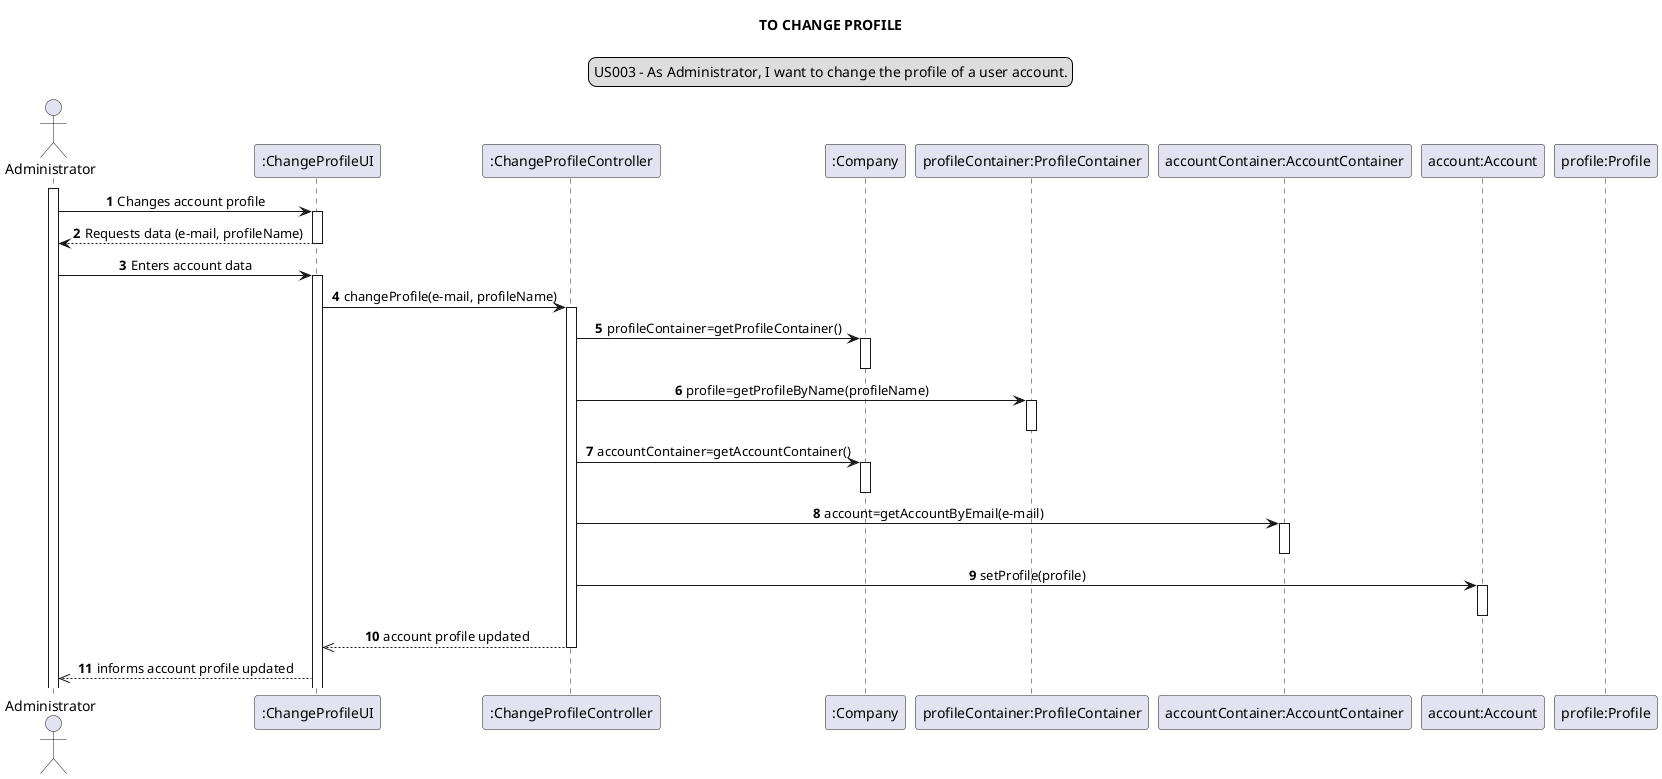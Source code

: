 @startuml


actor Administrator
participant ":ChangeProfileUI" as ui
participant ":ChangeProfileController" as controller
participant ":Company" as company
participant "profileContainer:ProfileContainer" as pcontainer
participant "accountContainer:AccountContainer" as acontainer
participant "account:Account" as account
participant "profile:Profile" as pprofile

skinparam sequenceMessageAlign center
title TO CHANGE PROFILE
legend top
US003 - As Administrator, I want to change the profile of a user account.
end legend
autonumber
activate Administrator
Administrator -> ui:  Changes account profile
activate ui
Administrator <-- ui:  Requests data (e-mail, profileName)
deactivate ui
Administrator -> ui:  Enters account data
activate ui
ui -> controller: changeProfile(e-mail, profileName)
activate controller
controller -> company: profileContainer=getProfileContainer()
activate company
deactivate company
controller -> pcontainer: profile=getProfileByName(profileName)
activate pcontainer
deactivate pcontainer
controller-> company: accountContainer=getAccountContainer()
activate company
deactivate company
controller -> acontainer: account=getAccountByEmail(e-mail)
activate acontainer
deactivate acontainer
controller -> account: setProfile(profile)
activate account
deactivate account
controller -->> ui: account profile updated
deactivate controller
ui -->> Administrator: informs account profile updated


@enduml